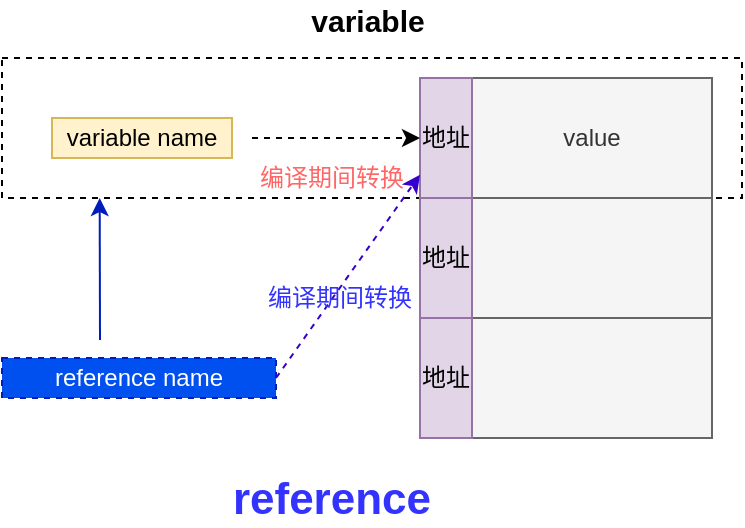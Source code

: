 <mxfile version="14.6.13" type="device"><diagram id="7LReCT7KiS63t4snVCmg" name="第 1 页"><mxGraphModel dx="946" dy="634" grid="1" gridSize="10" guides="1" tooltips="1" connect="1" arrows="1" fold="1" page="1" pageScale="1" pageWidth="827" pageHeight="1169" math="0" shadow="0"><root><mxCell id="0"/><mxCell id="1" parent="0"/><mxCell id="NSYDA4Zz_CXc6YQMyDG9-29" value="" style="rounded=0;whiteSpace=wrap;html=1;dashed=1;" parent="1" vertex="1"><mxGeometry x="72" y="249" width="370" height="70" as="geometry"/></mxCell><mxCell id="NSYDA4Zz_CXc6YQMyDG9-30" value="value" style="rounded=0;whiteSpace=wrap;html=1;fillColor=#f5f5f5;strokeColor=#666666;fontColor=#333333;" parent="1" vertex="1"><mxGeometry x="307" y="259" width="120" height="60" as="geometry"/></mxCell><mxCell id="NSYDA4Zz_CXc6YQMyDG9-31" value="" style="rounded=0;whiteSpace=wrap;html=1;fillColor=#f5f5f5;strokeColor=#666666;fontColor=#333333;" parent="1" vertex="1"><mxGeometry x="307" y="319" width="120" height="60" as="geometry"/></mxCell><mxCell id="NSYDA4Zz_CXc6YQMyDG9-32" value="" style="rounded=0;whiteSpace=wrap;html=1;fillColor=#f5f5f5;strokeColor=#666666;fontColor=#333333;" parent="1" vertex="1"><mxGeometry x="307" y="379" width="120" height="60" as="geometry"/></mxCell><mxCell id="NSYDA4Zz_CXc6YQMyDG9-33" value="variable name" style="text;html=1;strokeColor=#d6b656;fillColor=#fff2cc;align=center;verticalAlign=middle;whiteSpace=wrap;rounded=0;" parent="1" vertex="1"><mxGeometry x="97" y="279" width="90" height="20" as="geometry"/></mxCell><mxCell id="NSYDA4Zz_CXc6YQMyDG9-34" value="地址" style="rounded=0;whiteSpace=wrap;html=1;fillColor=#e1d5e7;strokeColor=#9673a6;" parent="1" vertex="1"><mxGeometry x="281" y="259" width="26" height="60" as="geometry"/></mxCell><mxCell id="NSYDA4Zz_CXc6YQMyDG9-35" value="&lt;span&gt;地址&lt;/span&gt;" style="rounded=0;whiteSpace=wrap;html=1;fillColor=#e1d5e7;strokeColor=#9673a6;" parent="1" vertex="1"><mxGeometry x="281" y="319" width="26" height="60" as="geometry"/></mxCell><mxCell id="NSYDA4Zz_CXc6YQMyDG9-36" value="&lt;span&gt;地址&lt;/span&gt;" style="rounded=0;whiteSpace=wrap;html=1;fillColor=#e1d5e7;strokeColor=#9673a6;" parent="1" vertex="1"><mxGeometry x="281" y="379" width="26" height="60" as="geometry"/></mxCell><mxCell id="NSYDA4Zz_CXc6YQMyDG9-37" value="&lt;font color=&quot;#ff6666&quot;&gt;编译期间转换&lt;/font&gt;" style="text;html=1;strokeColor=none;fillColor=none;align=center;verticalAlign=middle;whiteSpace=wrap;rounded=0;" parent="1" vertex="1"><mxGeometry x="197" y="299" width="80" height="20" as="geometry"/></mxCell><mxCell id="NSYDA4Zz_CXc6YQMyDG9-38" value="" style="endArrow=classic;html=1;dashed=1;entryX=0;entryY=0.5;entryDx=0;entryDy=0;" parent="1" target="NSYDA4Zz_CXc6YQMyDG9-34" edge="1"><mxGeometry width="50" height="50" relative="1" as="geometry"><mxPoint x="197" y="289" as="sourcePoint"/><mxPoint x="247" y="249" as="targetPoint"/></mxGeometry></mxCell><mxCell id="NSYDA4Zz_CXc6YQMyDG9-39" value="&lt;font size=&quot;1&quot;&gt;&lt;b style=&quot;font-size: 15px&quot;&gt;variable&lt;/b&gt;&lt;/font&gt;" style="text;html=1;strokeColor=none;fillColor=none;align=center;verticalAlign=middle;whiteSpace=wrap;rounded=0;dashed=1;" parent="1" vertex="1"><mxGeometry x="235" y="220" width="40" height="20" as="geometry"/></mxCell><mxCell id="NSYDA4Zz_CXc6YQMyDG9-40" value="reference name" style="text;html=1;strokeColor=#001DBC;fillColor=#0050ef;align=center;verticalAlign=middle;whiteSpace=wrap;rounded=0;dashed=1;fontColor=#ffffff;" parent="1" vertex="1"><mxGeometry x="72" y="399" width="137" height="20" as="geometry"/></mxCell><mxCell id="NSYDA4Zz_CXc6YQMyDG9-41" value="" style="endArrow=classic;html=1;exitX=1;exitY=0.5;exitDx=0;exitDy=0;dashed=1;fillColor=#6a00ff;strokeColor=#3700CC;" parent="1" source="NSYDA4Zz_CXc6YQMyDG9-40" target="NSYDA4Zz_CXc6YQMyDG9-34" edge="1"><mxGeometry width="50" height="50" relative="1" as="geometry"><mxPoint x="220" y="430" as="sourcePoint"/><mxPoint x="270" y="380" as="targetPoint"/></mxGeometry></mxCell><mxCell id="NSYDA4Zz_CXc6YQMyDG9-42" value="&lt;font color=&quot;#3333ff&quot;&gt;编译期间转换&lt;/font&gt;" style="text;html=1;strokeColor=none;fillColor=none;align=center;verticalAlign=middle;whiteSpace=wrap;rounded=0;" parent="1" vertex="1"><mxGeometry x="201" y="359" width="80" height="20" as="geometry"/></mxCell><mxCell id="NSYDA4Zz_CXc6YQMyDG9-43" value="&lt;span style=&quot;font-size: 22px&quot;&gt;&lt;b&gt;&lt;font color=&quot;#3333ff&quot;&gt;reference&lt;/font&gt;&lt;/b&gt;&lt;/span&gt;" style="text;html=1;strokeColor=none;fillColor=none;align=center;verticalAlign=middle;whiteSpace=wrap;rounded=0;dashed=1;" parent="1" vertex="1"><mxGeometry x="132" y="460" width="210" height="20" as="geometry"/></mxCell><mxCell id="lN1Emh0E9XsjQxag0vP_-1" value="" style="endArrow=classic;html=1;entryX=0.132;entryY=1;entryDx=0;entryDy=0;entryPerimeter=0;fillColor=#0050ef;strokeColor=#001DBC;" edge="1" parent="1" target="NSYDA4Zz_CXc6YQMyDG9-29"><mxGeometry width="50" height="50" relative="1" as="geometry"><mxPoint x="121" y="390" as="sourcePoint"/><mxPoint x="160" y="330" as="targetPoint"/></mxGeometry></mxCell></root></mxGraphModel></diagram></mxfile>